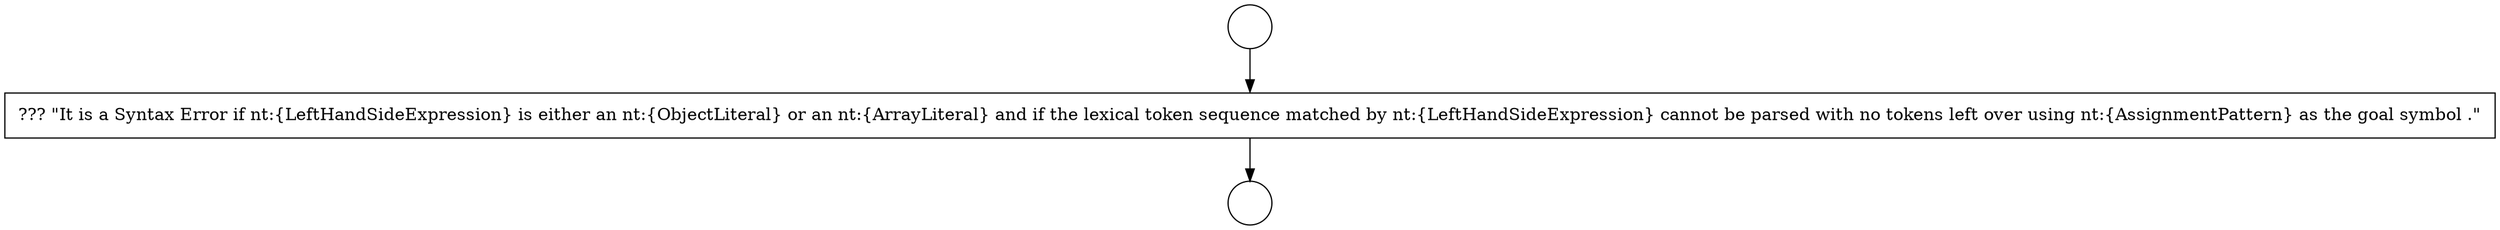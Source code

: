 digraph {
  node16244 [shape=circle label=" " color="black" fillcolor="white" style=filled]
  node16246 [shape=none, margin=0, label=<<font color="black">
    <table border="0" cellborder="1" cellspacing="0" cellpadding="10">
      <tr><td align="left">??? &quot;It is a Syntax Error if nt:{LeftHandSideExpression} is either an nt:{ObjectLiteral} or an nt:{ArrayLiteral} and if the lexical token sequence matched by nt:{LeftHandSideExpression} cannot be parsed with no tokens left over using nt:{AssignmentPattern} as the goal symbol .&quot;</td></tr>
    </table>
  </font>> color="black" fillcolor="white" style=filled]
  node16245 [shape=circle label=" " color="black" fillcolor="white" style=filled]
  node16244 -> node16246 [ color="black"]
  node16246 -> node16245 [ color="black"]
}

